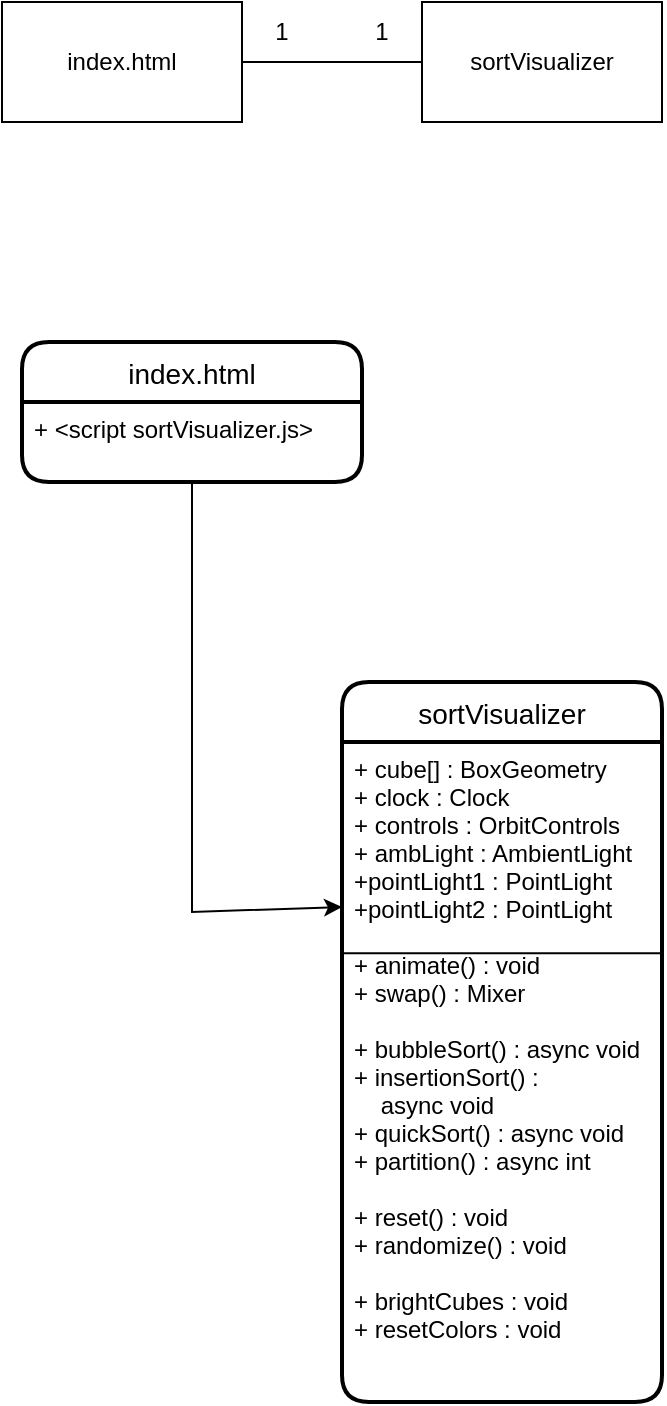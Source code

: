 <mxfile version="17.4.0" type="github">
  <diagram id="wVsBdZxiH8nJHd6p7VmP" name="Page-1">
    <mxGraphModel dx="1422" dy="794" grid="1" gridSize="10" guides="1" tooltips="1" connect="1" arrows="1" fold="1" page="1" pageScale="1" pageWidth="850" pageHeight="1100" math="0" shadow="0">
      <root>
        <mxCell id="0" />
        <mxCell id="1" parent="0" />
        <mxCell id="2Tc4zqBaj-50UbLFEAQF-1" value="index.html" style="rounded=0;whiteSpace=wrap;html=1;" parent="1" vertex="1">
          <mxGeometry x="150" y="320" width="120" height="60" as="geometry" />
        </mxCell>
        <mxCell id="2Tc4zqBaj-50UbLFEAQF-2" value="sortVisualizer" style="rounded=0;whiteSpace=wrap;html=1;" parent="1" vertex="1">
          <mxGeometry x="360" y="320" width="120" height="60" as="geometry" />
        </mxCell>
        <mxCell id="2Tc4zqBaj-50UbLFEAQF-3" value="" style="endArrow=none;html=1;rounded=0;exitX=1;exitY=0.5;exitDx=0;exitDy=0;entryX=0;entryY=0.5;entryDx=0;entryDy=0;" parent="1" source="2Tc4zqBaj-50UbLFEAQF-1" target="2Tc4zqBaj-50UbLFEAQF-2" edge="1">
          <mxGeometry width="50" height="50" relative="1" as="geometry">
            <mxPoint x="350" y="560" as="sourcePoint" />
            <mxPoint x="400" y="510" as="targetPoint" />
          </mxGeometry>
        </mxCell>
        <mxCell id="2Tc4zqBaj-50UbLFEAQF-4" value="1" style="text;html=1;strokeColor=none;fillColor=none;align=center;verticalAlign=middle;whiteSpace=wrap;rounded=0;" parent="1" vertex="1">
          <mxGeometry x="260" y="320" width="60" height="30" as="geometry" />
        </mxCell>
        <mxCell id="2Tc4zqBaj-50UbLFEAQF-6" value="1" style="text;html=1;strokeColor=none;fillColor=none;align=center;verticalAlign=middle;whiteSpace=wrap;rounded=0;" parent="1" vertex="1">
          <mxGeometry x="310" y="320" width="60" height="30" as="geometry" />
        </mxCell>
        <mxCell id="vwki9tmzGzAWzVKEi5jq-1" value="sortVisualizer" style="swimlane;childLayout=stackLayout;horizontal=1;startSize=30;horizontalStack=0;rounded=1;fontSize=14;fontStyle=0;strokeWidth=2;resizeParent=0;resizeLast=1;shadow=0;dashed=0;align=center;" parent="1" vertex="1">
          <mxGeometry x="320" y="660" width="160" height="360" as="geometry" />
        </mxCell>
        <mxCell id="vwki9tmzGzAWzVKEi5jq-2" value="+ cube[] : BoxGeometry&#xa;+ clock : Clock&#xa;+ controls : OrbitControls&#xa;+ ambLight : AmbientLight&#xa;+pointLight1 : PointLight&#xa;+pointLight2 : PointLight&#xa;&#xa;+ animate() : void&#xa;+ swap() : Mixer&#xa;&#xa;+ bubbleSort() : async void&#xa;+ insertionSort() : &#xa;    async void&#xa;+ quickSort() : async void&#xa;+ partition() : async int&#xa;&#xa;+ reset() : void&#xa;+ randomize() : void&#xa;&#xa;+ brightCubes : void&#xa;+ resetColors : void&#xa;" style="align=left;strokeColor=none;fillColor=none;spacingLeft=4;fontSize=12;verticalAlign=top;resizable=0;rotatable=0;part=1;fontColor=#000000;" parent="vwki9tmzGzAWzVKEi5jq-1" vertex="1">
          <mxGeometry y="30" width="160" height="330" as="geometry" />
        </mxCell>
        <mxCell id="NdWpOMTuw9Us9Ph3mF8L-4" value="" style="endArrow=none;html=1;rounded=0;fontColor=#000000;entryX=1;entryY=0.32;entryDx=0;entryDy=0;entryPerimeter=0;exitX=0.006;exitY=0.32;exitDx=0;exitDy=0;exitPerimeter=0;" parent="vwki9tmzGzAWzVKEi5jq-1" source="vwki9tmzGzAWzVKEi5jq-2" target="vwki9tmzGzAWzVKEi5jq-2" edge="1">
          <mxGeometry width="50" height="50" relative="1" as="geometry">
            <mxPoint x="-180" y="250" as="sourcePoint" />
            <mxPoint x="-130" y="200" as="targetPoint" />
          </mxGeometry>
        </mxCell>
        <mxCell id="vwki9tmzGzAWzVKEi5jq-4" value="index.html" style="swimlane;childLayout=stackLayout;horizontal=1;startSize=30;horizontalStack=0;rounded=1;fontSize=14;fontStyle=0;strokeWidth=2;resizeParent=0;resizeLast=1;shadow=0;dashed=0;align=center;" parent="1" vertex="1">
          <mxGeometry x="160" y="490" width="170" height="70" as="geometry" />
        </mxCell>
        <mxCell id="vwki9tmzGzAWzVKEi5jq-5" value="+ &lt;script sortVisualizer.js&gt;" style="align=left;strokeColor=none;fillColor=none;spacingLeft=4;fontSize=12;verticalAlign=top;resizable=0;rotatable=0;part=1;" parent="vwki9tmzGzAWzVKEi5jq-4" vertex="1">
          <mxGeometry y="30" width="170" height="40" as="geometry" />
        </mxCell>
        <mxCell id="vwki9tmzGzAWzVKEi5jq-6" value="" style="endArrow=classic;html=1;rounded=0;exitX=0.5;exitY=1;exitDx=0;exitDy=0;entryX=0;entryY=0.25;entryDx=0;entryDy=0;" parent="1" source="vwki9tmzGzAWzVKEi5jq-5" target="vwki9tmzGzAWzVKEi5jq-2" edge="1">
          <mxGeometry width="50" height="50" relative="1" as="geometry">
            <mxPoint x="90" y="710" as="sourcePoint" />
            <mxPoint x="140" y="660" as="targetPoint" />
            <Array as="points">
              <mxPoint x="245" y="775" />
            </Array>
          </mxGeometry>
        </mxCell>
      </root>
    </mxGraphModel>
  </diagram>
</mxfile>
